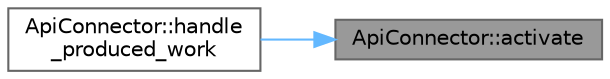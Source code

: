 digraph "ApiConnector::activate"
{
 // LATEX_PDF_SIZE
  bgcolor="transparent";
  edge [fontname=Helvetica,fontsize=10,labelfontname=Helvetica,labelfontsize=10];
  node [fontname=Helvetica,fontsize=10,shape=box,height=0.2,width=0.4];
  rankdir="RL";
  Node1 [id="Node000001",label="ApiConnector::activate",height=0.2,width=0.4,color="gray40", fillcolor="grey60", style="filled", fontcolor="black",tooltip=" "];
  Node1 -> Node2 [id="edge2_Node000001_Node000002",dir="back",color="steelblue1",style="solid",tooltip=" "];
  Node2 [id="Node000002",label="ApiConnector::handle\l_produced_work",height=0.2,width=0.4,color="grey40", fillcolor="white", style="filled",URL="$class_api_connector.html#a46089ea3e64a0c222657429e68c5beca",tooltip=" "];
}
